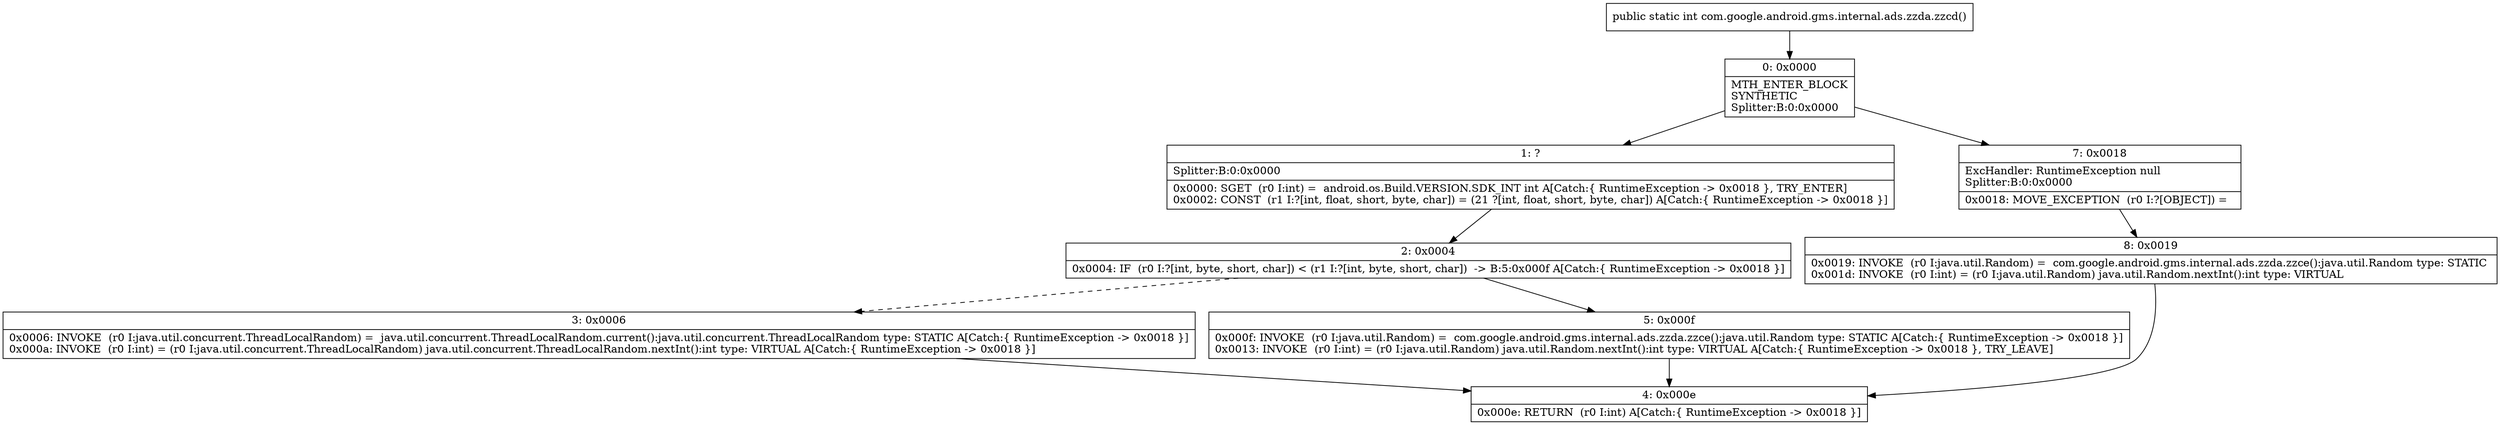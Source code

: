 digraph "CFG forcom.google.android.gms.internal.ads.zzda.zzcd()I" {
Node_0 [shape=record,label="{0\:\ 0x0000|MTH_ENTER_BLOCK\lSYNTHETIC\lSplitter:B:0:0x0000\l}"];
Node_1 [shape=record,label="{1\:\ ?|Splitter:B:0:0x0000\l|0x0000: SGET  (r0 I:int) =  android.os.Build.VERSION.SDK_INT int A[Catch:\{ RuntimeException \-\> 0x0018 \}, TRY_ENTER]\l0x0002: CONST  (r1 I:?[int, float, short, byte, char]) = (21 ?[int, float, short, byte, char]) A[Catch:\{ RuntimeException \-\> 0x0018 \}]\l}"];
Node_2 [shape=record,label="{2\:\ 0x0004|0x0004: IF  (r0 I:?[int, byte, short, char]) \< (r1 I:?[int, byte, short, char])  \-\> B:5:0x000f A[Catch:\{ RuntimeException \-\> 0x0018 \}]\l}"];
Node_3 [shape=record,label="{3\:\ 0x0006|0x0006: INVOKE  (r0 I:java.util.concurrent.ThreadLocalRandom) =  java.util.concurrent.ThreadLocalRandom.current():java.util.concurrent.ThreadLocalRandom type: STATIC A[Catch:\{ RuntimeException \-\> 0x0018 \}]\l0x000a: INVOKE  (r0 I:int) = (r0 I:java.util.concurrent.ThreadLocalRandom) java.util.concurrent.ThreadLocalRandom.nextInt():int type: VIRTUAL A[Catch:\{ RuntimeException \-\> 0x0018 \}]\l}"];
Node_4 [shape=record,label="{4\:\ 0x000e|0x000e: RETURN  (r0 I:int) A[Catch:\{ RuntimeException \-\> 0x0018 \}]\l}"];
Node_5 [shape=record,label="{5\:\ 0x000f|0x000f: INVOKE  (r0 I:java.util.Random) =  com.google.android.gms.internal.ads.zzda.zzce():java.util.Random type: STATIC A[Catch:\{ RuntimeException \-\> 0x0018 \}]\l0x0013: INVOKE  (r0 I:int) = (r0 I:java.util.Random) java.util.Random.nextInt():int type: VIRTUAL A[Catch:\{ RuntimeException \-\> 0x0018 \}, TRY_LEAVE]\l}"];
Node_7 [shape=record,label="{7\:\ 0x0018|ExcHandler: RuntimeException null\lSplitter:B:0:0x0000\l|0x0018: MOVE_EXCEPTION  (r0 I:?[OBJECT]) =  \l}"];
Node_8 [shape=record,label="{8\:\ 0x0019|0x0019: INVOKE  (r0 I:java.util.Random) =  com.google.android.gms.internal.ads.zzda.zzce():java.util.Random type: STATIC \l0x001d: INVOKE  (r0 I:int) = (r0 I:java.util.Random) java.util.Random.nextInt():int type: VIRTUAL \l}"];
MethodNode[shape=record,label="{public static int com.google.android.gms.internal.ads.zzda.zzcd() }"];
MethodNode -> Node_0;
Node_0 -> Node_1;
Node_0 -> Node_7;
Node_1 -> Node_2;
Node_2 -> Node_3[style=dashed];
Node_2 -> Node_5;
Node_3 -> Node_4;
Node_5 -> Node_4;
Node_7 -> Node_8;
Node_8 -> Node_4;
}

